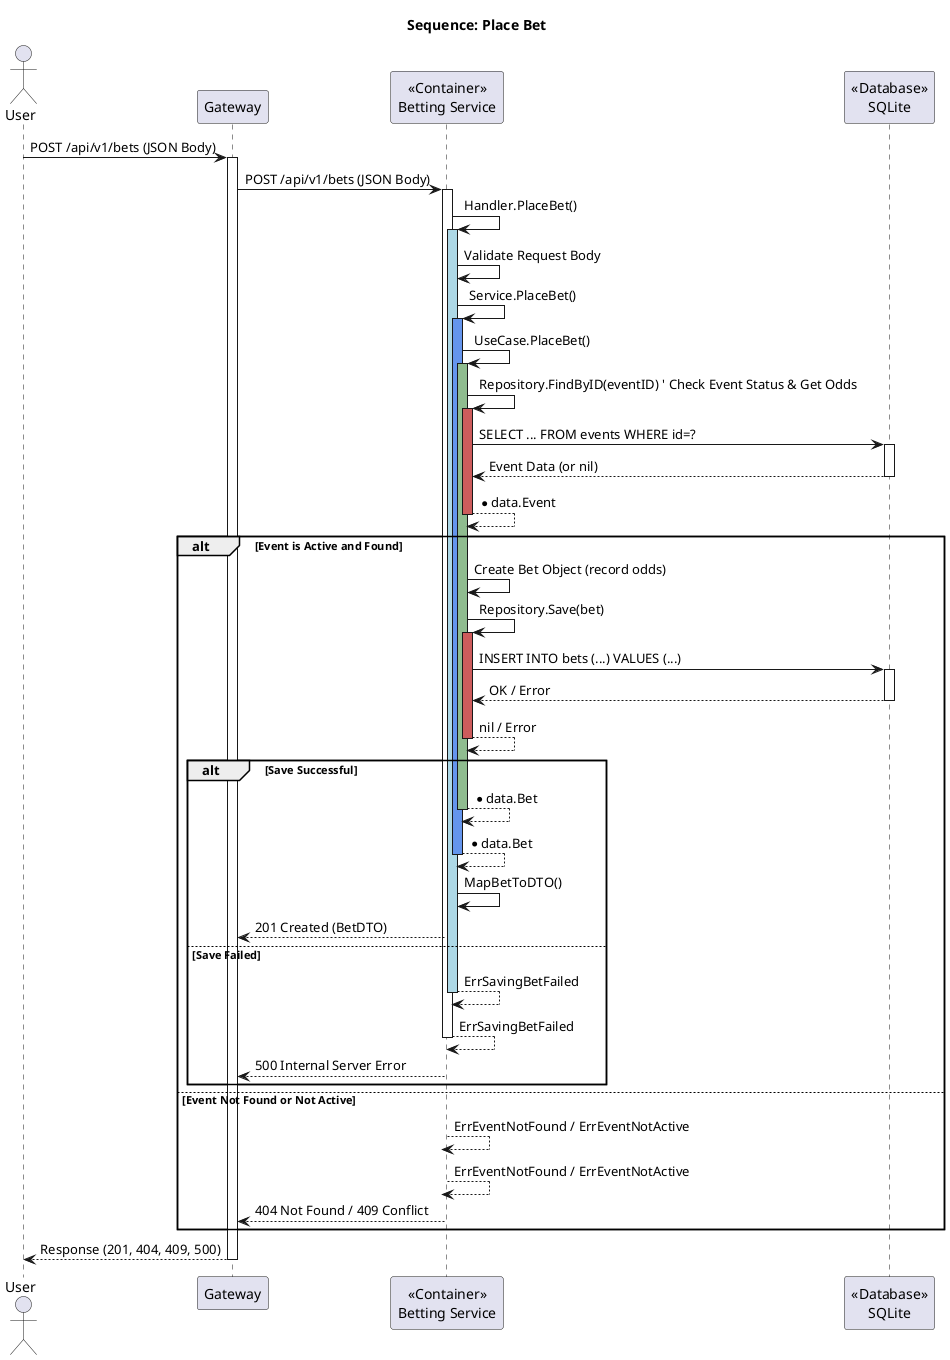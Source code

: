 @startuml Place Bet

title Sequence: Place Bet

actor User
participant Gateway
participant App [
    <<Container>>
    Betting Service
]
participant Database [
    <<Database>>
    SQLite
]

User -> Gateway: POST /api/v1/bets (JSON Body)
activate Gateway
Gateway -> App: POST /api/v1/bets (JSON Body)
activate App

App -> App: Handler.PlaceBet()
activate App #LightBlue
App -> App: Validate Request Body
App -> App: Service.PlaceBet()
activate App #CornflowerBlue
App -> App: UseCase.PlaceBet()
activate App #DarkSeaGreen

App -> App: Repository.FindByID(eventID) ' Check Event Status & Get Odds
activate App #IndianRed
App -> Database: SELECT ... FROM events WHERE id=?
activate Database
Database --> App: Event Data (or nil)
deactivate Database
App --> App: *data.Event
deactivate App #IndianRed

alt Event is Active and Found
    App -> App: Create Bet Object (record odds)
    App -> App: Repository.Save(bet)
    activate App #IndianRed
    App -> Database: INSERT INTO bets (...) VALUES (...)
    activate Database
    Database --> App: OK / Error
    deactivate Database
    App --> App: nil / Error
    deactivate App #IndianRed

    alt Save Successful
        App --> App: *data.Bet
        deactivate App #DarkSeaGreen
        App --> App: *data.Bet
        deactivate App #CornflowerBlue
        App -> App: MapBetToDTO()
        App --> Gateway: 201 Created (BetDTO)
    else Save Failed
        App --> App: ErrSavingBetFailed
        deactivate App #DarkSeaGreen
        App --> App: ErrSavingBetFailed
        deactivate App #CornflowerBlue
        App --> Gateway: 500 Internal Server Error
    end alt
else Event Not Found or Not Active
    App --> App: ErrEventNotFound / ErrEventNotActive
    deactivate App #DarkSeaGreen
    App --> App: ErrEventNotFound / ErrEventNotActive
    deactivate App #CornflowerBlue
    App --> Gateway: 404 Not Found / 409 Conflict
end alt

deactivate App #LightBlue
deactivate App
Gateway --> User: Response (201, 404, 409, 500)
deactivate Gateway

@enduml